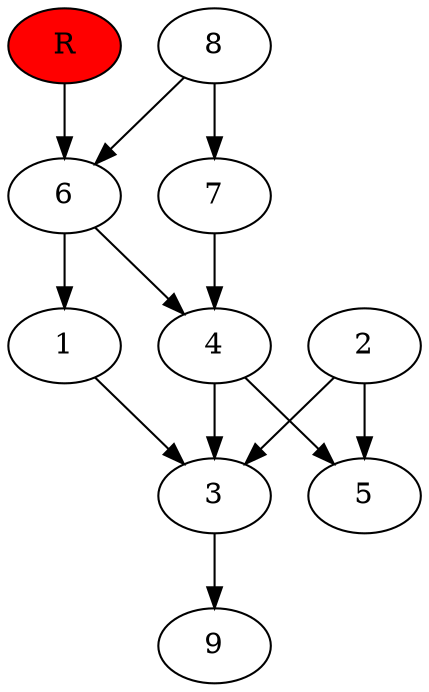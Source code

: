 digraph prb8786 {
	1
	2
	3
	4
	5
	6
	7
	8
	R [fillcolor="#ff0000" style=filled]
	1 -> 3
	2 -> 3
	2 -> 5
	3 -> 9
	4 -> 3
	4 -> 5
	6 -> 1
	6 -> 4
	7 -> 4
	8 -> 6
	8 -> 7
	R -> 6
}
